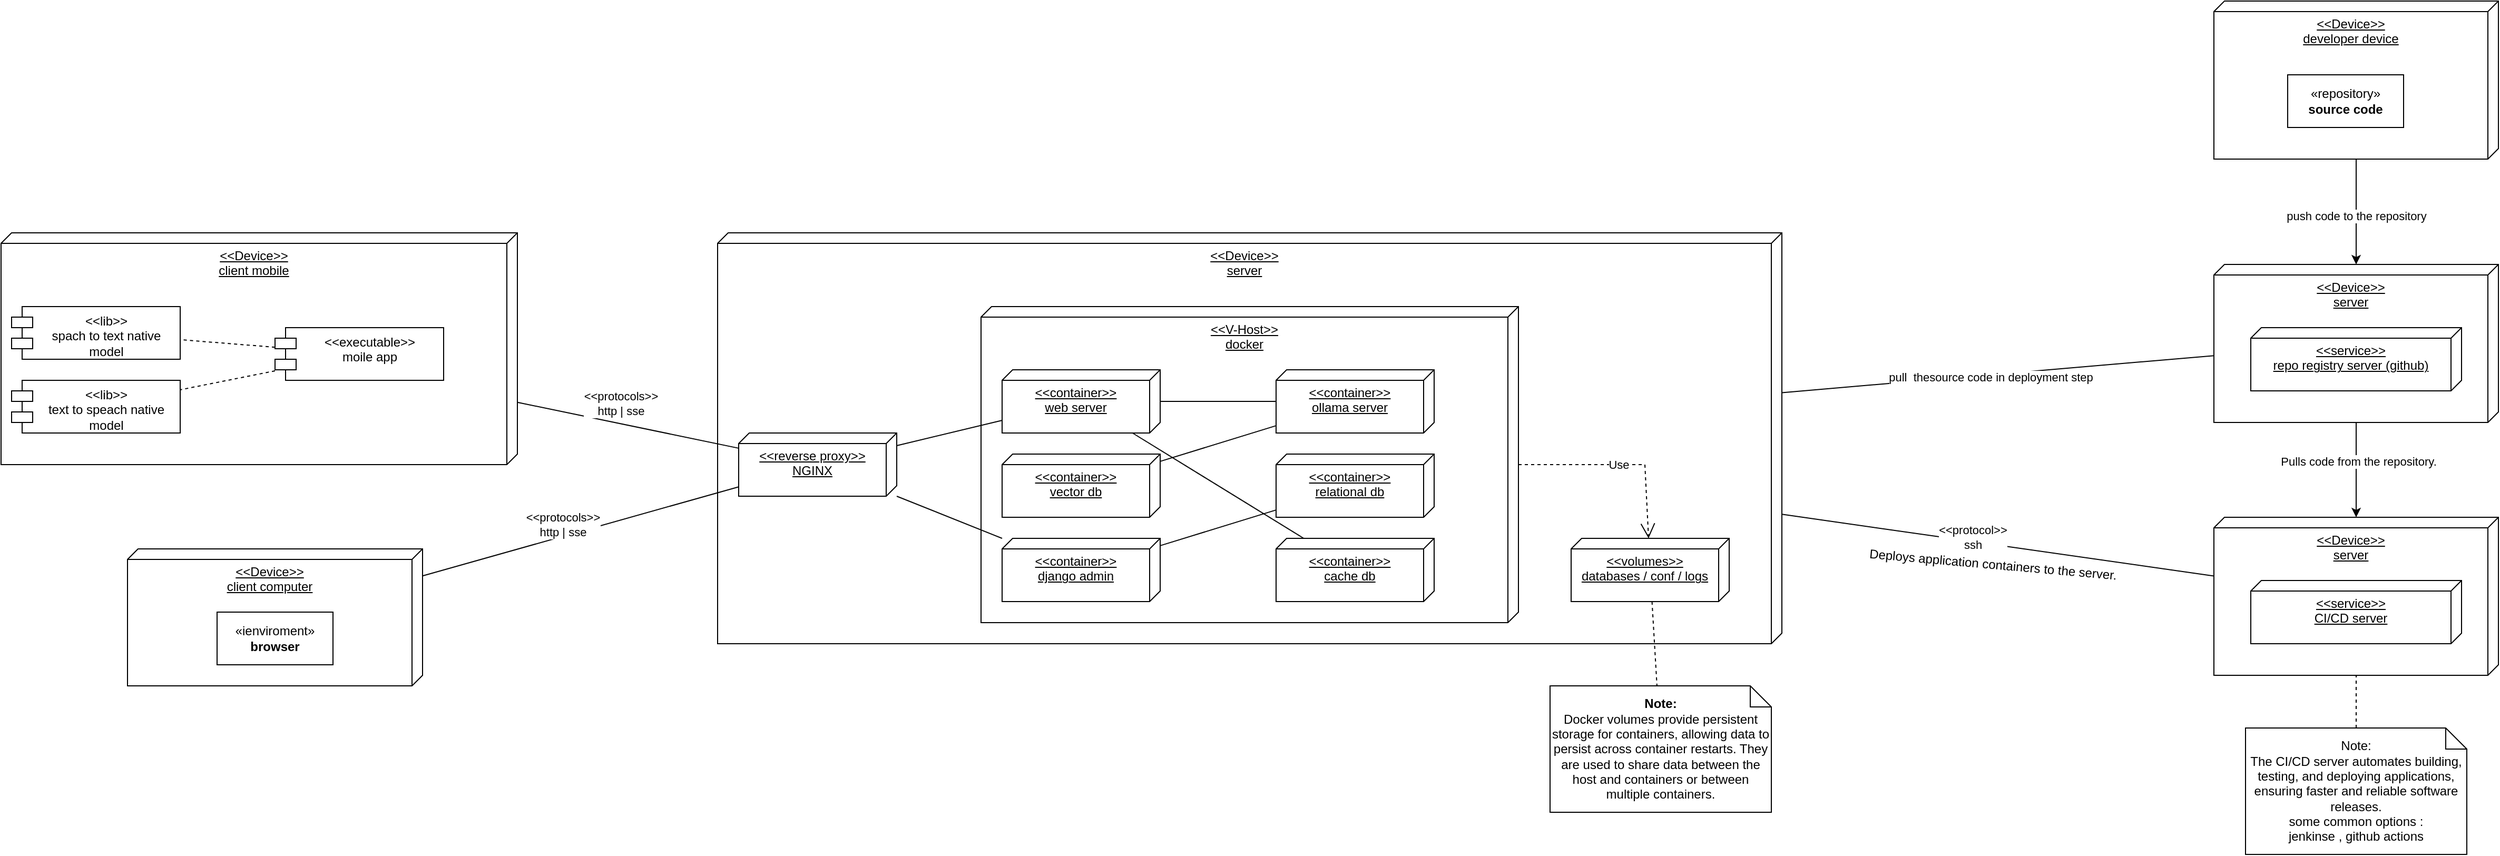 <mxfile version="26.0.4">
  <diagram name="Page-1" id="RZY51Ohhn1HjCGT7icH3">
    <mxGraphModel dx="3292" dy="2334" grid="1" gridSize="10" guides="1" tooltips="1" connect="1" arrows="1" fold="1" page="1" pageScale="1" pageWidth="850" pageHeight="1100" math="0" shadow="0">
      <root>
        <mxCell id="0" />
        <mxCell id="1" parent="0" />
        <mxCell id="hyjtwMe0WPxaoIsdSJ7K-11" value="&amp;lt;&amp;lt;Device&amp;gt;&amp;gt;&lt;div style=&quot;&quot;&gt;server&lt;/div&gt;" style="verticalAlign=top;align=center;spacingTop=8;spacingLeft=2;spacingRight=12;shape=cube;size=10;direction=south;fontStyle=4;html=1;whiteSpace=wrap;" vertex="1" parent="1">
          <mxGeometry x="220" y="70" width="1010" height="390" as="geometry" />
        </mxCell>
        <mxCell id="hyjtwMe0WPxaoIsdSJ7K-22" value="&amp;lt;&amp;lt;volumes&amp;gt;&amp;gt;&lt;div style=&quot;&quot;&gt;databases / conf / logs&lt;/div&gt;&lt;div style=&quot;&quot;&gt;&lt;span style=&quot;color: rgba(0, 0, 0, 0); font-family: monospace; font-size: 0px; text-align: start; text-wrap-mode: nowrap; background-color: transparent;&quot;&gt;s%3CmxGraphModel%3E%3Croot%3E%3CmxCell%20id%3D%220%22%2F%3E%3CmxCell%20id%3D%221%22%20parent%3D%220%22%2F%3E%3CmxCell%20id%3D%222%22%20value%3D%22%26amp%3Blt%3B%26amp%3Blt%3BV-Host%26amp%3Bgt%3B%26amp%3Bgt%3B%26lt%3Bdiv%20style%3D%26quot%3B%26quot%3B%26gt%3Bdocker%26lt%3B%2Fdiv%26gt%3B%22%20style%3D%22verticalAlign%3Dtop%3Balign%3Dcenter%3BspacingTop%3D8%3BspacingLeft%3D2%3BspacingRight%3D12%3Bshape%3Dcube%3Bsize%3D10%3Bdirection%3Dsouth%3BfontStyle%3D4%3Bhtml%3D1%3BwhiteSpace%3Dwrap%3B%22%20vertex%3D%221%22%20parent%3D%221%22%3E%3CmxGeometry%20x%3D%22470%22%20y%3D%22140%22%20width%3D%22510%22%20height%3D%22300%22%20as%3D%22geometry%22%2F%3E%3C%2FmxCell%3E%3C%2Froot%3E%3C%2FmxGraphModel%3E&lt;/span&gt;&lt;/div&gt;" style="verticalAlign=top;align=center;spacingTop=8;spacingLeft=2;spacingRight=12;shape=cube;size=10;direction=south;fontStyle=4;html=1;whiteSpace=wrap;" vertex="1" parent="1">
          <mxGeometry x="1030" y="360" width="150" height="60" as="geometry" />
        </mxCell>
        <mxCell id="hyjtwMe0WPxaoIsdSJ7K-24" value="" style="group" vertex="1" connectable="0" parent="1">
          <mxGeometry x="470" y="140" width="510" height="300" as="geometry" />
        </mxCell>
        <mxCell id="hyjtwMe0WPxaoIsdSJ7K-12" value="&amp;lt;&amp;lt;V-Host&amp;gt;&amp;gt;&lt;div style=&quot;&quot;&gt;docker&lt;/div&gt;" style="verticalAlign=top;align=center;spacingTop=8;spacingLeft=2;spacingRight=12;shape=cube;size=10;direction=south;fontStyle=4;html=1;whiteSpace=wrap;" vertex="1" parent="hyjtwMe0WPxaoIsdSJ7K-24">
          <mxGeometry width="510" height="300" as="geometry" />
        </mxCell>
        <mxCell id="hyjtwMe0WPxaoIsdSJ7K-15" value="&amp;lt;&amp;lt;container&amp;gt;&amp;gt;&lt;div style=&quot;&quot;&gt;web server&lt;span style=&quot;color: rgba(0, 0, 0, 0); font-family: monospace; font-size: 0px; text-align: start; text-wrap-mode: nowrap; background-color: transparent;&quot;&gt;%3CmxGraphModel%3E%3Croot%3E%3CmxCell%20id%3D%220%22%2F%3E%3CmxCell%20id%3D%221%22%20parent%3D%220%22%2F%3E%3CmxCell%20id%3D%222%22%20value%3D%22%26amp%3Blt%3B%26amp%3Blt%3BV-Host%26amp%3Bgt%3B%26amp%3Bgt%3B%26lt%3Bdiv%20style%3D%26quot%3B%26quot%3B%26gt%3Bdocker%26lt%3B%2Fdiv%26gt%3B%22%20style%3D%22verticalAlign%3Dtop%3Balign%3Dcenter%3BspacingTop%3D8%3BspacingLeft%3D2%3BspacingRight%3D12%3Bshape%3Dcube%3Bsize%3D10%3Bdirection%3Dsouth%3BfontStyle%3D4%3Bhtml%3D1%3BwhiteSpace%3Dwrap%3B%22%20vertex%3D%221%22%20parent%3D%221%22%3E%3CmxGeometry%20x%3D%22470%22%20y%3D%22140%22%20width%3D%22510%22%20height%3D%22300%22%20as%3D%22geometry%22%2F%3E%3C%2FmxCell%3E%3C%2Froot%3E%3C%2FmxGraphModel%3E&lt;/span&gt;&lt;span style=&quot;color: rgba(0, 0, 0, 0); font-family: monospace; font-size: 0px; text-align: start; text-wrap-mode: nowrap; background-color: transparent;&quot;&gt;%3CmxGraphModel%3E%3Croot%3E%3CmxCell%20id%3D%220%22%2F%3E%3CmxCell%20id%3D%221%22%20parent%3D%220%22%2F%3E%3CmxCell%20id%3D%222%22%20value%3D%22%26amp%3Blt%3B%26amp%3Blt%3Bcontainer%26amp%3Bgt%3B%26amp%3Bgt%3B%26lt%3Bdiv%20style%3D%26quot%3B%26quot%3B%26gt%3Bweb%20server%26lt%3Bspan%20style%3D%26quot%3Bcolor%3A%20rgba(0%2C%200%2C%200%2C%200)%3B%20font-family%3A%20monospace%3B%20font-size%3A%200px%3B%20text-align%3A%20start%3B%20text-wrap-mode%3A%20nowrap%3B%20background-color%3A%20transparent%3B%26quot%3B%26gt%3B%253CmxGraphModel%253E%253Croot%253E%253CmxCell%2520id%253D%25220%2522%252F%253E%253CmxCell%2520id%253D%25221%2522%2520parent%253D%25220%2522%252F%253E%253CmxCell%2520id%253D%25222%2522%2520value%253D%2522%2526amp%253Blt%253B%2526amp%253Blt%253BV-Host%2526amp%253Bgt%253B%2526amp%253Bgt%253B%2526lt%253Bdiv%2520style%253D%2526quot%253B%2526quot%253B%2526gt%253Bdocker%2526lt%253B%252Fdiv%2526gt%253B%2522%2520style%253D%2522verticalAlign%253Dtop%253Balign%253Dcenter%253BspacingTop%253D8%253BspacingLeft%253D2%253BspacingRight%253D12%253Bshape%253Dcube%253Bsize%253D10%253Bdirection%253Dsouth%253BfontStyle%253D4%253Bhtml%253D1%253BwhiteSpace%253Dwrap%253B%2522%2520vertex%253D%25221%2522%2520parent%253D%25221%2522%253E%253CmxGeometry%2520x%253D%2522470%2522%2520y%253D%2522140%2522%2520width%253D%2522510%2522%2520height%253D%2522300%2522%2520as%253D%2522geometry%2522%252F%253E%253C%252FmxCell%253E%253C%252Froot%253E%253C%252FmxGraphModel%253E%26lt%3B%2Fspan%26gt%3B%26lt%3B%2Fdiv%26gt%3B%22%20style%3D%22verticalAlign%3Dtop%3Balign%3Dcenter%3BspacingTop%3D8%3BspacingLeft%3D2%3BspacingRight%3D12%3Bshape%3Dcube%3Bsize%3D10%3Bdirection%3Dsouth%3BfontStyle%3D4%3Bhtml%3D1%3BwhiteSpace%3Dwrap%3B%22%20vertex%3D%221%22%20parent%3D%221%22%3E%3CmxGeometry%20x%3D%22490%22%20y%3D%22200%22%20width%3D%22150%22%20height%3D%2260%22%20as%3D%22geometry%22%2F%3E%3C%2FmxCell%3E%3C%2Froot%3E%3C%2FmxGraphModel%3E&lt;/span&gt;&lt;/div&gt;" style="verticalAlign=top;align=center;spacingTop=8;spacingLeft=2;spacingRight=12;shape=cube;size=10;direction=south;fontStyle=4;html=1;whiteSpace=wrap;" vertex="1" parent="hyjtwMe0WPxaoIsdSJ7K-24">
          <mxGeometry x="20" y="60" width="150" height="60" as="geometry" />
        </mxCell>
        <mxCell id="hyjtwMe0WPxaoIsdSJ7K-16" value="&amp;lt;&amp;lt;container&amp;gt;&amp;gt;&lt;div style=&quot;&quot;&gt;ollama server&lt;span style=&quot;color: rgba(0, 0, 0, 0); font-family: monospace; font-size: 0px; text-align: start; text-wrap-mode: nowrap; background-color: transparent;&quot;&gt;%3CmxGraphModel%3E%3Croot%3E%3CmxCell%20id%3D%220%22%2F%3E%3CmxCell%20id%3D%221%22%20parent%3D%220%22%2F%3E%3CmxCell%20id%3D%222%22%20value%3D%22%26amp%3Blt%3B%26amp%3Blt%3BV-Host%26amp%3Bgt%3B%26amp%3Bgt%3B%26lt%3Bdiv%20style%3D%26quot%3B%26quot%3B%26gt%3Bdocker%26lt%3B%2Fdiv%26gt%3B%22%20style%3D%22verticalAlign%3Dtop%3Balign%3Dcenter%3BspacingTop%3D8%3BspacingLeft%3D2%3BspacingRight%3D12%3Bshape%3Dcube%3Bsize%3D10%3Bdirection%3Dsouth%3BfontStyle%3D4%3Bhtml%3D1%3BwhiteSpace%3Dwrap%3B%22%20vertex%3D%221%22%20parent%3D%221%22%3E%3CmxGeometry%20x%3D%22470%22%20y%3D%22140%22%20width%3D%22510%22%20height%3D%22300%22%20as%3D%22geometry%22%2F%3E%3C%2FmxCell%3E%3C%2Froot%3E%3C%2FmxGraphModel%3E&lt;/span&gt;&lt;/div&gt;" style="verticalAlign=top;align=center;spacingTop=8;spacingLeft=2;spacingRight=12;shape=cube;size=10;direction=south;fontStyle=4;html=1;whiteSpace=wrap;" vertex="1" parent="hyjtwMe0WPxaoIsdSJ7K-24">
          <mxGeometry x="280" y="60" width="150" height="60" as="geometry" />
        </mxCell>
        <mxCell id="hyjtwMe0WPxaoIsdSJ7K-17" value="&amp;lt;&amp;lt;container&amp;gt;&amp;gt;&lt;div style=&quot;text-align: center;&quot;&gt;&lt;span style=&quot;text-align: start; background-color: transparent;&quot;&gt;&lt;font style=&quot;color: rgb(0, 0, 0);&quot;&gt;vector db&lt;/font&gt;&lt;/span&gt;&lt;/div&gt;&lt;div style=&quot;text-align: center;&quot;&gt;&lt;span style=&quot;color: rgba(0, 0, 0, 0); font-family: monospace; font-size: 0px; text-align: start; text-wrap-mode: nowrap; background-color: transparent;&quot;&gt;%3CmxGraphModel%3E%3Croot%3E%3CmxCell%20id%3D%220%22%2F%3E%3CmxCell%20id%3D%221%22%20parent%3D%220%22%2F%3E%3CmxCell%20id%3D%222%22%20value%3D%22%26amp%3Blt%3B%26amp%3Blt%3BV-Host%26amp%3Bgt%3B%26amp%3Bgt%3B%26lt%3Bdiv%20style%3D%26quot%3B%26quot%3B%26gt%3Bdocker%26lt%3B%2Fdiv%26gt%3B%22%20style%3D%22verticalAlign%3Dtop%3Balign%3Dcenter%3BspacingTop%3D8%3BspacingLeft%3D2%3BspacingRight%3D12%3Bshape%3Dcube%3Bsize%3D10%3Bdirection%3Dsouth%3BfontStyle%3D4%3Bhtml%3D1%3BwhiteSpace%3Dwrap%3B%22%20vertex%3D%221%22%20parent%3D%221%22%3E%3CmxGeometry%20x%3D%22470%22%20y%3D%22140%22%20width%3D%22510%22%20height%3D%22300%22%20as%3D%22geometry%22%2F%3E%3C%2FmxCell%3E%3C%2Froot%3E%3C%2FmxGraphModel%3E&lt;/span&gt;&lt;/div&gt;" style="verticalAlign=top;align=center;spacingTop=8;spacingLeft=2;spacingRight=12;shape=cube;size=10;direction=south;fontStyle=4;html=1;whiteSpace=wrap;" vertex="1" parent="hyjtwMe0WPxaoIsdSJ7K-24">
          <mxGeometry x="20" y="140" width="150" height="60" as="geometry" />
        </mxCell>
        <mxCell id="hyjtwMe0WPxaoIsdSJ7K-19" value="&amp;lt;&amp;lt;container&amp;gt;&amp;gt;&lt;div style=&quot;&quot;&gt;relational db&lt;/div&gt;&lt;div style=&quot;text-align: center;&quot;&gt;&lt;span style=&quot;color: rgba(0, 0, 0, 0); font-family: monospace; font-size: 0px; text-align: start; text-wrap-mode: nowrap; background-color: transparent;&quot;&gt;%3CmxGraphModel%3E%3Croot%3E%3CmxCell%20id%3D%220%22%2F%3E%3CmxCell%20id%3D%221%22%20parent%3D%220%22%2F%3E%3CmxCell%20id%3D%222%22%20value%3D%22%26amp%3Blt%3B%26amp%3Blt%3BV-Host%26amp%3Bgt%3B%26amp%3Bgt%3B%26lt%3Bdiv%20style%3D%26quot%3B%26quot%3B%26gt%3Bdocker%26lt%3B%2Fdiv%26gt%3B%22%20style%3D%22verticalAlign%3Dtop%3Balign%3Dcenter%3BspacingTop%3D8%3BspacingLeft%3D2%3BspacingRight%3D12%3Bshape%3Dcube%3Bsize%3D10%3Bdirection%3Dsouth%3BfontStyle%3D4%3Bhtml%3D1%3BwhiteSpace%3Dwrap%3B%22%20vertex%3D%221%22%20parent%3D%221%22%3E%3CmxGeometry%20x%3D%22470%22%20y%3D%22140%22%20width%3D%22510%22%20height%3D%22300%22%20as%3D%22geometry%22%2F%3E%3C%2FmxCell%3E%3C%2Froot%3E%3C%2FmxGraphModel%3E&lt;/span&gt;&lt;/div&gt;" style="verticalAlign=top;align=center;spacingTop=8;spacingLeft=2;spacingRight=12;shape=cube;size=10;direction=south;fontStyle=4;html=1;whiteSpace=wrap;" vertex="1" parent="hyjtwMe0WPxaoIsdSJ7K-24">
          <mxGeometry x="280" y="140" width="150" height="60" as="geometry" />
        </mxCell>
        <mxCell id="hyjtwMe0WPxaoIsdSJ7K-20" value="&amp;lt;&amp;lt;container&amp;gt;&amp;gt;&lt;div style=&quot;&quot;&gt;cache db&lt;/div&gt;&lt;div style=&quot;text-align: center;&quot;&gt;&lt;span style=&quot;color: rgba(0, 0, 0, 0); font-family: monospace; font-size: 0px; text-align: start; text-wrap-mode: nowrap; background-color: transparent;&quot;&gt;%3CmxGraphModel%3E%3Croot%3E%3CmxCell%20id%3D%220%22%2F%3E%3CmxCell%20id%3D%221%22%20parent%3D%220%22%2F%3E%3CmxCell%20id%3D%222%22%20value%3D%22%26amp%3Blt%3B%26amp%3Blt%3BV-Host%26amp%3Bgt%3B%26amp%3Bgt%3B%26lt%3Bdiv%20style%3D%26quot%3B%26quot%3B%26gt%3Bdocker%26lt%3B%2Fdiv%26gt%3B%22%20style%3D%22verticalAlign%3Dtop%3Balign%3Dcenter%3BspacingTop%3D8%3BspacingLeft%3D2%3BspacingRight%3D12%3Bshape%3Dcube%3Bsize%3D10%3Bdirection%3Dsouth%3BfontStyle%3D4%3Bhtml%3D1%3BwhiteSpace%3Dwrap%3B%22%20vertex%3D%221%22%20parent%3D%221%22%3E%3CmxGeometry%20x%3D%22470%22%20y%3D%22140%22%20width%3D%22510%22%20height%3D%22300%22%20as%3D%22geometry%22%2F%3E%3C%2FmxCell%3E%3C%2Froot%3E%3C%2FmxGraphModel%3E&lt;/span&gt;&lt;/div&gt;" style="verticalAlign=top;align=center;spacingTop=8;spacingLeft=2;spacingRight=12;shape=cube;size=10;direction=south;fontStyle=4;html=1;whiteSpace=wrap;" vertex="1" parent="hyjtwMe0WPxaoIsdSJ7K-24">
          <mxGeometry x="280" y="220" width="150" height="60" as="geometry" />
        </mxCell>
        <mxCell id="hyjtwMe0WPxaoIsdSJ7K-21" value="&amp;lt;&amp;lt;container&amp;gt;&amp;gt;&lt;div style=&quot;&quot;&gt;django admin&lt;/div&gt;&lt;div style=&quot;text-align: center;&quot;&gt;&lt;span style=&quot;color: rgba(0, 0, 0, 0); font-family: monospace; font-size: 0px; text-align: start; text-wrap-mode: nowrap; background-color: transparent;&quot;&gt;%3CmxGraphModel%3E%3Croot%3E%3CmxCell%20id%3D%220%22%2F%3E%3CmxCell%20id%3D%221%22%20parent%3D%220%22%2F%3E%3CmxCell%20id%3D%222%22%20value%3D%22%26amp%3Blt%3B%26amp%3Blt%3BV-Host%26amp%3Bgt%3B%26amp%3Bgt%3B%26lt%3Bdiv%20style%3D%26quot%3B%26quot%3B%26gt%3Bdocker%26lt%3B%2Fdiv%26gt%3B%22%20style%3D%22verticalAlign%3Dtop%3Balign%3Dcenter%3BspacingTop%3D8%3BspacingLeft%3D2%3BspacingRight%3D12%3Bshape%3Dcube%3Bsize%3D10%3Bdirection%3Dsouth%3BfontStyle%3D4%3Bhtml%3D1%3BwhiteSpace%3Dwrap%3B%22%20vertex%3D%221%22%20parent%3D%221%22%3E%3CmxGeometry%20x%3D%22470%22%20y%3D%22140%22%20width%3D%22510%22%20height%3D%22300%22%20as%3D%22geometry%22%2F%3E%3C%2FmxCell%3E%3C%2Froot%3E%3C%2FmxGraphModel%3E&lt;/span&gt;&lt;/div&gt;" style="verticalAlign=top;align=center;spacingTop=8;spacingLeft=2;spacingRight=12;shape=cube;size=10;direction=south;fontStyle=4;html=1;whiteSpace=wrap;" vertex="1" parent="hyjtwMe0WPxaoIsdSJ7K-24">
          <mxGeometry x="20" y="220" width="150" height="60" as="geometry" />
        </mxCell>
        <mxCell id="hyjtwMe0WPxaoIsdSJ7K-31" value="" style="html=1;verticalAlign=bottom;endArrow=none;curved=0;rounded=0;endFill=0;" edge="1" parent="hyjtwMe0WPxaoIsdSJ7K-24" source="hyjtwMe0WPxaoIsdSJ7K-16" target="hyjtwMe0WPxaoIsdSJ7K-15">
          <mxGeometry width="80" relative="1" as="geometry">
            <mxPoint x="250" y="100" as="sourcePoint" />
            <mxPoint x="170" y="100" as="targetPoint" />
          </mxGeometry>
        </mxCell>
        <mxCell id="hyjtwMe0WPxaoIsdSJ7K-32" value="" style="html=1;verticalAlign=bottom;endArrow=none;curved=0;rounded=0;endFill=0;" edge="1" parent="hyjtwMe0WPxaoIsdSJ7K-24" source="hyjtwMe0WPxaoIsdSJ7K-16" target="hyjtwMe0WPxaoIsdSJ7K-17">
          <mxGeometry width="80" relative="1" as="geometry">
            <mxPoint x="290" y="100" as="sourcePoint" />
            <mxPoint x="180" y="100" as="targetPoint" />
          </mxGeometry>
        </mxCell>
        <mxCell id="hyjtwMe0WPxaoIsdSJ7K-33" value="" style="html=1;verticalAlign=bottom;endArrow=none;curved=0;rounded=0;endFill=0;" edge="1" parent="hyjtwMe0WPxaoIsdSJ7K-24" source="hyjtwMe0WPxaoIsdSJ7K-21" target="hyjtwMe0WPxaoIsdSJ7K-19">
          <mxGeometry width="80" relative="1" as="geometry">
            <mxPoint x="290" y="123" as="sourcePoint" />
            <mxPoint x="180" y="157" as="targetPoint" />
          </mxGeometry>
        </mxCell>
        <mxCell id="hyjtwMe0WPxaoIsdSJ7K-34" value="" style="html=1;verticalAlign=bottom;endArrow=none;curved=0;rounded=0;endFill=0;" edge="1" parent="hyjtwMe0WPxaoIsdSJ7K-24" source="hyjtwMe0WPxaoIsdSJ7K-15" target="hyjtwMe0WPxaoIsdSJ7K-20">
          <mxGeometry width="80" relative="1" as="geometry">
            <mxPoint x="180" y="237" as="sourcePoint" />
            <mxPoint x="290" y="203" as="targetPoint" />
          </mxGeometry>
        </mxCell>
        <mxCell id="hyjtwMe0WPxaoIsdSJ7K-25" value="&lt;font style=&quot;color: rgb(0, 0, 0);&quot;&gt;&amp;lt;&amp;lt;reverse proxy&amp;gt;&amp;gt;&lt;/font&gt;&lt;div style=&quot;text-align: center;&quot;&gt;&lt;font style=&quot;color: rgb(0, 0, 0);&quot;&gt;&lt;span style=&quot;text-align: start; background-color: transparent;&quot;&gt;NGINX&lt;/span&gt;&lt;span style=&quot;font-family: monospace; font-size: 0px; text-align: start; text-wrap-mode: nowrap; background-color: transparent;&quot;&gt;%3CmxGraphModel%3E%3Croot%3E%3CmxCell%20id%3D%220%22%2F%3E%3CmxCell%20id%3D%221%22%20parent%3D%220%22%2F%3E%3CmxCell%20id%3D%222%22%20value%3D%22%26amp%3Blt%3B%26amp%3Blt%3BV-Host%26amp%3Bgt%3B%26amp%3Bgt%3B%26lt%3Bdiv%20style%3D%26quot%3B%26quot%3B%26gt%3Bdocker%26lt%3B%2Fdiv%26gt%3B%22%20style%3D%22verticalAlign%3Dtop%3Balign%3Dcenter%3BspacingTop%3D8%3BspacingLeft%3D2%3BspacingRight%3D12%3Bshape%3Dcube%3Bsize%3D10%3Bdirection%3Dsouth%3BfontStyle%3D4%3Bhtml%3D1%3BwhiteSpace%3Dwrap%3B%22%20vertex%3D%221%22%20parent%3D%221%22%3E%3CmxGeometry%20x%3D%22470%22%20y%3D%22140%22%20width%3D%22510%22%20height%3D%22300%22%20as%3D%22geometry%22%2F%3E%3C%2FmxCell%3E%3C%2Froot%3E%3C%2FmxGraphModel%3E&lt;/span&gt;&lt;span style=&quot;font-family: monospace; font-size: 0px; text-align: start; text-wrap-mode: nowrap; background-color: transparent;&quot;&gt;%3CmxGraphModel%3E%3Croot%3E%3CmxCell%20id%3D%220%22%2F%3E%3CmxCell%20id%3D%221%22%20parent%3D%220%22%2F%3E%3CmxCell%20id%3D%222%22%20value%3D%22%26amp%3Blt%3B%26amp%3Blt%3Bcontainer%26amp%3Bgt%3B%26amp%3Bgt%3B%26lt%3Bdiv%20style%3D%26quot%3B%26quot%3B%26gt%3Bweb%20server%26lt%3Bspan%20style%3D%26quot%3Bcolor%3A%20rgba(0%2C%200%2C%200%2C%200)%3B%20font-family%3A%20monospace%3B%20font-size%3A%200px%3B%20text-align%3A%20start%3B%20text-wrap-mode%3A%20nowrap%3B%20background-color%3A%20transparent%3B%26quot%3B%26gt%3B%253CmxGraphModel%253E%253Croot%253E%253CmxCell%2520id%253D%25220%2522%252F%253E%253CmxCell%2520id%253D%25221%2522%2520parent%253D%25220%2522%252F%253E%253CmxCell%2520id%253D%25222%2522%2520value%253D%2522%2526amp%253Blt%253B%2526amp%253Blt%253BV-Host%2526amp%253Bgt%253B%2526amp%253Bgt%253B%2526lt%253Bdiv%2520style%253D%2526quot%253B%2526quot%253B%2526gt%253Bdocker%2526lt%253B%252Fdiv%2526gt%253B%2522%2520style%253D%2522verticalAlign%253Dtop%253Balign%253Dcenter%253BspacingTop%253D8%253BspacingLeft%253D2%253BspacingRight%253D12%253Bshape%253Dcube%253Bsize%253D10%253Bdirection%253Dsouth%253BfontStyle%253D4%253Bhtml%253D1%253BwhiteSpace%253Dwrap%253B%2522%2520vertex%253D%25221%2522%2520parent%253D%25221%2522%253E%253CmxGeometry%2520x%253D%2522470%2522%2520y%253D%2522140%2522%2520width%253D%2522510%2522%2520height%253D%2522300%2522%2520as%253D%2522geometry%2522%252F%253E%253C%252FmxCell%253E%253C%252Froot%253E%253C%252FmxGraphModel%253E%26lt%3B%2Fspan%26gt%3B%26lt%3B%2Fdiv%26gt%3B%22%20style%3D%22verticalAlign%3Dtop%3Balign%3Dcenter%3BspacingTop%3D8%3BspacingLeft%3D2%3BspacingRight%3D12%3Bshape%3Dcube%3Bsize%3D10%3Bdirection%3Dsouth%3BfontStyle%3D4%3Bhtml%3D1%3BwhiteSpace%3Dwrap%3B%22%20vertex%3D%221%22%20parent%3D%221%22%3E%3CmxGeometry%20x%3D%22490%22%20y%3D%22200%22%20width%3D%22150%22%20height%3D%2260%22%20as%3D%22geometry%22%2F%3E%3C%2FmxCell%3E%3C%2Froot%3E%3C%2FmxGraphModel%3E&lt;/span&gt;&lt;/font&gt;&lt;/div&gt;" style="verticalAlign=top;align=center;spacingTop=8;spacingLeft=2;spacingRight=12;shape=cube;size=10;direction=south;fontStyle=4;html=1;whiteSpace=wrap;" vertex="1" parent="1">
          <mxGeometry x="240" y="260" width="150" height="60" as="geometry" />
        </mxCell>
        <mxCell id="hyjtwMe0WPxaoIsdSJ7K-30" value="" style="html=1;verticalAlign=bottom;endArrow=none;curved=0;rounded=0;endFill=0;" edge="1" parent="1" source="hyjtwMe0WPxaoIsdSJ7K-15" target="hyjtwMe0WPxaoIsdSJ7K-25">
          <mxGeometry width="80" relative="1" as="geometry">
            <mxPoint x="370" y="380" as="sourcePoint" />
            <mxPoint x="450" y="380" as="targetPoint" />
          </mxGeometry>
        </mxCell>
        <mxCell id="hyjtwMe0WPxaoIsdSJ7K-36" value="Use" style="endArrow=open;endSize=12;dashed=1;html=1;rounded=0;" edge="1" parent="1" source="hyjtwMe0WPxaoIsdSJ7K-12" target="hyjtwMe0WPxaoIsdSJ7K-22">
          <mxGeometry width="160" relative="1" as="geometry">
            <mxPoint x="820" y="290" as="sourcePoint" />
            <mxPoint x="980" y="290" as="targetPoint" />
            <Array as="points">
              <mxPoint x="1100" y="290" />
            </Array>
          </mxGeometry>
        </mxCell>
        <mxCell id="hyjtwMe0WPxaoIsdSJ7K-37" value="" style="html=1;verticalAlign=bottom;endArrow=none;curved=0;rounded=0;endFill=0;" edge="1" parent="1" source="hyjtwMe0WPxaoIsdSJ7K-25" target="hyjtwMe0WPxaoIsdSJ7K-9">
          <mxGeometry width="80" relative="1" as="geometry">
            <mxPoint x="160" y="370" as="sourcePoint" />
            <mxPoint x="80" y="370" as="targetPoint" />
          </mxGeometry>
        </mxCell>
        <mxCell id="hyjtwMe0WPxaoIsdSJ7K-51" value="&amp;lt;&amp;lt;protocols&amp;gt;&amp;gt;&lt;div&gt;http | sse&lt;/div&gt;" style="edgeLabel;html=1;align=center;verticalAlign=middle;resizable=0;points=[];" vertex="1" connectable="0" parent="hyjtwMe0WPxaoIsdSJ7K-37">
          <mxGeometry x="0.21" y="-2" relative="1" as="geometry">
            <mxPoint x="15" y="-14" as="offset" />
          </mxGeometry>
        </mxCell>
        <mxCell id="hyjtwMe0WPxaoIsdSJ7K-53" value="" style="group" vertex="1" connectable="0" parent="1">
          <mxGeometry x="1640" y="100" width="270" height="150" as="geometry" />
        </mxCell>
        <mxCell id="hyjtwMe0WPxaoIsdSJ7K-13" value="&amp;lt;&amp;lt;Device&amp;gt;&amp;gt;&lt;div style=&quot;&quot;&gt;server&lt;/div&gt;" style="verticalAlign=top;align=center;spacingTop=8;spacingLeft=2;spacingRight=12;shape=cube;size=10;direction=south;fontStyle=4;html=1;whiteSpace=wrap;" vertex="1" parent="hyjtwMe0WPxaoIsdSJ7K-53">
          <mxGeometry width="270" height="150" as="geometry" />
        </mxCell>
        <mxCell id="hyjtwMe0WPxaoIsdSJ7K-14" value="&amp;lt;&amp;lt;service&amp;gt;&amp;gt;&lt;div style=&quot;&quot;&gt;repo registry server (github)&lt;/div&gt;" style="verticalAlign=top;align=center;spacingTop=8;spacingLeft=2;spacingRight=12;shape=cube;size=10;direction=south;fontStyle=4;html=1;whiteSpace=wrap;" vertex="1" parent="hyjtwMe0WPxaoIsdSJ7K-53">
          <mxGeometry x="35" y="60" width="200" height="60" as="geometry" />
        </mxCell>
        <mxCell id="hyjtwMe0WPxaoIsdSJ7K-54" value="" style="group" vertex="1" connectable="0" parent="1">
          <mxGeometry x="1640" y="340" width="270" height="150" as="geometry" />
        </mxCell>
        <mxCell id="hyjtwMe0WPxaoIsdSJ7K-55" value="&amp;lt;&amp;lt;Device&amp;gt;&amp;gt;&lt;div style=&quot;&quot;&gt;server&lt;/div&gt;" style="verticalAlign=top;align=center;spacingTop=8;spacingLeft=2;spacingRight=12;shape=cube;size=10;direction=south;fontStyle=4;html=1;whiteSpace=wrap;" vertex="1" parent="hyjtwMe0WPxaoIsdSJ7K-54">
          <mxGeometry width="270" height="150" as="geometry" />
        </mxCell>
        <mxCell id="hyjtwMe0WPxaoIsdSJ7K-56" value="&amp;lt;&amp;lt;service&amp;gt;&amp;gt;&lt;div style=&quot;&quot;&gt;CI/CD server&lt;/div&gt;" style="verticalAlign=top;align=center;spacingTop=8;spacingLeft=2;spacingRight=12;shape=cube;size=10;direction=south;fontStyle=4;html=1;whiteSpace=wrap;" vertex="1" parent="hyjtwMe0WPxaoIsdSJ7K-54">
          <mxGeometry x="35" y="60" width="200" height="60" as="geometry" />
        </mxCell>
        <mxCell id="hyjtwMe0WPxaoIsdSJ7K-60" value="&lt;div&gt;Note:&lt;/div&gt;&lt;div&gt;The CI/CD server automates building, testing, and deploying applications, ensuring faster and reliable software releases.&lt;/div&gt;&lt;div&gt;some common options :&lt;/div&gt;&lt;div&gt;jenkinse , github actions&lt;/div&gt;" style="shape=note;size=20;whiteSpace=wrap;html=1;" vertex="1" parent="1">
          <mxGeometry x="1670" y="540" width="210" height="120" as="geometry" />
        </mxCell>
        <mxCell id="hyjtwMe0WPxaoIsdSJ7K-61" value="" style="html=1;verticalAlign=bottom;endArrow=none;curved=0;rounded=0;endFill=0;dashed=1;" edge="1" parent="1" source="hyjtwMe0WPxaoIsdSJ7K-60" target="hyjtwMe0WPxaoIsdSJ7K-55">
          <mxGeometry width="80" relative="1" as="geometry">
            <mxPoint x="2090" y="422" as="sourcePoint" />
            <mxPoint x="2000" y="440" as="targetPoint" />
          </mxGeometry>
        </mxCell>
        <mxCell id="hyjtwMe0WPxaoIsdSJ7K-62" value="" style="html=1;verticalAlign=bottom;endArrow=none;curved=0;rounded=0;endFill=0;" edge="1" parent="1" source="hyjtwMe0WPxaoIsdSJ7K-11" target="hyjtwMe0WPxaoIsdSJ7K-13">
          <mxGeometry width="80" relative="1" as="geometry">
            <mxPoint x="1850" y="260" as="sourcePoint" />
            <mxPoint x="1770" y="260" as="targetPoint" />
          </mxGeometry>
        </mxCell>
        <mxCell id="hyjtwMe0WPxaoIsdSJ7K-65" value="pull&amp;nbsp; thesource code in deployment step" style="edgeLabel;html=1;align=center;verticalAlign=middle;resizable=0;points=[];" vertex="1" connectable="0" parent="hyjtwMe0WPxaoIsdSJ7K-62">
          <mxGeometry x="-0.038" y="-2" relative="1" as="geometry">
            <mxPoint as="offset" />
          </mxGeometry>
        </mxCell>
        <mxCell id="hyjtwMe0WPxaoIsdSJ7K-63" value="" style="html=1;verticalAlign=bottom;endArrow=none;curved=0;rounded=0;endFill=0;" edge="1" parent="1" source="hyjtwMe0WPxaoIsdSJ7K-11" target="hyjtwMe0WPxaoIsdSJ7K-55">
          <mxGeometry width="80" relative="1" as="geometry">
            <mxPoint x="1690" y="395" as="sourcePoint" />
            <mxPoint x="1690" y="305" as="targetPoint" />
          </mxGeometry>
        </mxCell>
        <mxCell id="hyjtwMe0WPxaoIsdSJ7K-64" value="&lt;div&gt;&amp;lt;&amp;lt;protocol&amp;gt;&amp;gt;&lt;/div&gt;&lt;div&gt;ssh&lt;/div&gt;" style="edgeLabel;html=1;align=center;verticalAlign=middle;resizable=0;points=[];" vertex="1" connectable="0" parent="hyjtwMe0WPxaoIsdSJ7K-63">
          <mxGeometry x="-0.126" y="1" relative="1" as="geometry">
            <mxPoint x="1" y="-3" as="offset" />
          </mxGeometry>
        </mxCell>
        <mxCell id="hyjtwMe0WPxaoIsdSJ7K-67" value="" style="group" vertex="1" connectable="0" parent="1">
          <mxGeometry x="-460" y="70" width="490" height="220" as="geometry" />
        </mxCell>
        <mxCell id="hyjtwMe0WPxaoIsdSJ7K-9" value="&amp;lt;&amp;lt;Device&amp;gt;&amp;gt;&lt;div style=&quot;&quot;&gt;&lt;span style=&quot;background-color: transparent; color: light-dark(rgb(0, 0, 0), rgb(255, 255, 255));&quot;&gt;client mobile&lt;/span&gt;&lt;/div&gt;" style="verticalAlign=top;align=center;spacingTop=8;spacingLeft=2;spacingRight=12;shape=cube;size=10;direction=south;fontStyle=4;html=1;whiteSpace=wrap;" vertex="1" parent="hyjtwMe0WPxaoIsdSJ7K-67">
          <mxGeometry width="490" height="220" as="geometry" />
        </mxCell>
        <mxCell id="hyjtwMe0WPxaoIsdSJ7K-44" value="&amp;lt;&amp;lt;executable&amp;gt;&amp;gt;&lt;div&gt;moile app&lt;/div&gt;" style="shape=module;align=left;spacingLeft=20;align=center;verticalAlign=top;whiteSpace=wrap;html=1;" vertex="1" parent="hyjtwMe0WPxaoIsdSJ7K-67">
          <mxGeometry x="260" y="90" width="160" height="50" as="geometry" />
        </mxCell>
        <mxCell id="hyjtwMe0WPxaoIsdSJ7K-45" value="&amp;lt;&amp;lt;lib&amp;gt;&amp;gt;&lt;div&gt;spach to text native model&lt;/div&gt;" style="shape=module;align=left;spacingLeft=20;align=center;verticalAlign=top;whiteSpace=wrap;html=1;" vertex="1" parent="hyjtwMe0WPxaoIsdSJ7K-67">
          <mxGeometry x="10" y="70" width="160" height="50" as="geometry" />
        </mxCell>
        <mxCell id="hyjtwMe0WPxaoIsdSJ7K-46" value="&amp;lt;&amp;lt;lib&amp;gt;&amp;gt;&lt;div&gt;text to speach native model&lt;/div&gt;" style="shape=module;align=left;spacingLeft=20;align=center;verticalAlign=top;whiteSpace=wrap;html=1;" vertex="1" parent="hyjtwMe0WPxaoIsdSJ7K-67">
          <mxGeometry x="10" y="140" width="160" height="50" as="geometry" />
        </mxCell>
        <mxCell id="hyjtwMe0WPxaoIsdSJ7K-49" value="" style="html=1;verticalAlign=bottom;endArrow=none;curved=0;rounded=0;endFill=0;dashed=1;" edge="1" parent="hyjtwMe0WPxaoIsdSJ7K-67" source="hyjtwMe0WPxaoIsdSJ7K-44" target="hyjtwMe0WPxaoIsdSJ7K-46">
          <mxGeometry width="80" relative="1" as="geometry">
            <mxPoint x="300" y="180" as="sourcePoint" />
            <mxPoint x="220" y="180" as="targetPoint" />
          </mxGeometry>
        </mxCell>
        <mxCell id="hyjtwMe0WPxaoIsdSJ7K-50" value="" style="html=1;verticalAlign=bottom;endArrow=none;curved=0;rounded=0;endFill=0;dashed=1;" edge="1" parent="hyjtwMe0WPxaoIsdSJ7K-67" source="hyjtwMe0WPxaoIsdSJ7K-44" target="hyjtwMe0WPxaoIsdSJ7K-45">
          <mxGeometry width="80" relative="1" as="geometry">
            <mxPoint x="280" y="79" as="sourcePoint" />
            <mxPoint x="140" y="111" as="targetPoint" />
          </mxGeometry>
        </mxCell>
        <mxCell id="hyjtwMe0WPxaoIsdSJ7K-68" value="" style="group" vertex="1" connectable="0" parent="1">
          <mxGeometry x="-390" y="380" width="490" height="220" as="geometry" />
        </mxCell>
        <mxCell id="hyjtwMe0WPxaoIsdSJ7K-69" value="&amp;lt;&amp;lt;Device&amp;gt;&amp;gt;&lt;div style=&quot;&quot;&gt;&lt;span style=&quot;background-color: transparent; color: light-dark(rgb(0, 0, 0), rgb(255, 255, 255));&quot;&gt;client computer&lt;/span&gt;&lt;/div&gt;" style="verticalAlign=top;align=center;spacingTop=8;spacingLeft=2;spacingRight=12;shape=cube;size=10;direction=south;fontStyle=4;html=1;whiteSpace=wrap;" vertex="1" parent="hyjtwMe0WPxaoIsdSJ7K-68">
          <mxGeometry x="50" y="-10" width="280" height="130" as="geometry" />
        </mxCell>
        <mxCell id="hyjtwMe0WPxaoIsdSJ7K-78" value="«ienviroment»&lt;br&gt;&lt;b&gt;browser&lt;/b&gt;" style="html=1;whiteSpace=wrap;" vertex="1" parent="hyjtwMe0WPxaoIsdSJ7K-68">
          <mxGeometry x="135" y="50" width="110" height="50" as="geometry" />
        </mxCell>
        <mxCell id="hyjtwMe0WPxaoIsdSJ7K-79" value="" style="html=1;verticalAlign=bottom;endArrow=none;curved=0;rounded=0;endFill=0;" edge="1" parent="1" source="hyjtwMe0WPxaoIsdSJ7K-25" target="hyjtwMe0WPxaoIsdSJ7K-69">
          <mxGeometry width="80" relative="1" as="geometry">
            <mxPoint x="230" y="237" as="sourcePoint" />
            <mxPoint x="-10" y="219" as="targetPoint" />
          </mxGeometry>
        </mxCell>
        <mxCell id="hyjtwMe0WPxaoIsdSJ7K-80" value="&amp;lt;&amp;lt;protocols&amp;gt;&amp;gt;&lt;div&gt;http | sse&lt;/div&gt;" style="edgeLabel;html=1;align=center;verticalAlign=middle;resizable=0;points=[];" vertex="1" connectable="0" parent="hyjtwMe0WPxaoIsdSJ7K-79">
          <mxGeometry x="0.21" y="-2" relative="1" as="geometry">
            <mxPoint x="15" y="-14" as="offset" />
          </mxGeometry>
        </mxCell>
        <mxCell id="hyjtwMe0WPxaoIsdSJ7K-81" value="&lt;strong&gt;Note:&lt;/strong&gt;&lt;br&gt;Docker volumes provide persistent storage for containers, allowing data to persist across container restarts. They are used to share data between the host and containers or between multiple containers." style="shape=note;size=20;whiteSpace=wrap;html=1;" vertex="1" parent="1">
          <mxGeometry x="1010" y="500" width="210" height="120" as="geometry" />
        </mxCell>
        <mxCell id="hyjtwMe0WPxaoIsdSJ7K-82" value="" style="html=1;verticalAlign=bottom;endArrow=none;curved=0;rounded=0;endFill=0;dashed=1;" edge="1" parent="1" source="hyjtwMe0WPxaoIsdSJ7K-22" target="hyjtwMe0WPxaoIsdSJ7K-81">
          <mxGeometry width="80" relative="1" as="geometry">
            <mxPoint x="1800" y="367" as="sourcePoint" />
            <mxPoint x="1760" y="373" as="targetPoint" />
          </mxGeometry>
        </mxCell>
        <mxCell id="hyjtwMe0WPxaoIsdSJ7K-83" value="" style="html=1;verticalAlign=bottom;endArrow=none;curved=0;rounded=0;endFill=0;" edge="1" parent="1" source="hyjtwMe0WPxaoIsdSJ7K-21" target="hyjtwMe0WPxaoIsdSJ7K-25">
          <mxGeometry width="80" relative="1" as="geometry">
            <mxPoint x="500" y="258" as="sourcePoint" />
            <mxPoint x="400" y="282" as="targetPoint" />
          </mxGeometry>
        </mxCell>
        <mxCell id="hyjtwMe0WPxaoIsdSJ7K-84" value="" style="group" vertex="1" connectable="0" parent="1">
          <mxGeometry x="1640" y="-150" width="270" height="150" as="geometry" />
        </mxCell>
        <mxCell id="hyjtwMe0WPxaoIsdSJ7K-88" value="" style="group" vertex="1" connectable="0" parent="hyjtwMe0WPxaoIsdSJ7K-84">
          <mxGeometry width="270" height="150" as="geometry" />
        </mxCell>
        <mxCell id="hyjtwMe0WPxaoIsdSJ7K-85" value="&amp;lt;&amp;lt;Device&amp;gt;&amp;gt;&lt;div style=&quot;&quot;&gt;developer device&lt;/div&gt;" style="verticalAlign=top;align=center;spacingTop=8;spacingLeft=2;spacingRight=12;shape=cube;size=10;direction=south;fontStyle=4;html=1;whiteSpace=wrap;" vertex="1" parent="hyjtwMe0WPxaoIsdSJ7K-88">
          <mxGeometry width="270" height="150" as="geometry" />
        </mxCell>
        <mxCell id="hyjtwMe0WPxaoIsdSJ7K-87" value="«repository»&lt;br&gt;&lt;b&gt;source code&lt;/b&gt;" style="html=1;whiteSpace=wrap;" vertex="1" parent="hyjtwMe0WPxaoIsdSJ7K-88">
          <mxGeometry x="70" y="70" width="110" height="50" as="geometry" />
        </mxCell>
        <mxCell id="hyjtwMe0WPxaoIsdSJ7K-89" value="" style="html=1;verticalAlign=bottom;endArrow=none;curved=0;rounded=0;endFill=0;startArrow=classic;startFill=1;" edge="1" parent="1" source="hyjtwMe0WPxaoIsdSJ7K-13" target="hyjtwMe0WPxaoIsdSJ7K-85">
          <mxGeometry width="80" relative="1" as="geometry">
            <mxPoint x="2000" y="496" as="sourcePoint" />
            <mxPoint x="2250" y="530" as="targetPoint" />
          </mxGeometry>
        </mxCell>
        <mxCell id="hyjtwMe0WPxaoIsdSJ7K-90" value="push code to the repository" style="edgeLabel;html=1;align=center;verticalAlign=middle;resizable=0;points=[];" vertex="1" connectable="0" parent="hyjtwMe0WPxaoIsdSJ7K-89">
          <mxGeometry x="-0.126" y="1" relative="1" as="geometry">
            <mxPoint x="1" y="-3" as="offset" />
          </mxGeometry>
        </mxCell>
        <mxCell id="hyjtwMe0WPxaoIsdSJ7K-91" value="" style="html=1;verticalAlign=bottom;endArrow=classic;curved=0;rounded=0;endFill=1;startArrow=none;startFill=0;" edge="1" parent="1" source="hyjtwMe0WPxaoIsdSJ7K-13" target="hyjtwMe0WPxaoIsdSJ7K-55">
          <mxGeometry width="80" relative="1" as="geometry">
            <mxPoint x="1920" y="208" as="sourcePoint" />
            <mxPoint x="2180" y="252" as="targetPoint" />
          </mxGeometry>
        </mxCell>
        <mxCell id="hyjtwMe0WPxaoIsdSJ7K-92" value="Pulls code from the repository." style="edgeLabel;html=1;align=center;verticalAlign=middle;resizable=0;points=[];" vertex="1" connectable="0" parent="hyjtwMe0WPxaoIsdSJ7K-91">
          <mxGeometry x="-0.126" y="1" relative="1" as="geometry">
            <mxPoint x="1" y="-3" as="offset" />
          </mxGeometry>
        </mxCell>
        <mxCell id="hyjtwMe0WPxaoIsdSJ7K-93" value="Deploys application containers to the server." style="text;html=1;align=center;verticalAlign=middle;resizable=0;points=[];autosize=1;strokeColor=none;fillColor=none;rotation=5;" vertex="1" parent="1">
          <mxGeometry x="1300" y="370" width="260" height="30" as="geometry" />
        </mxCell>
      </root>
    </mxGraphModel>
  </diagram>
</mxfile>
